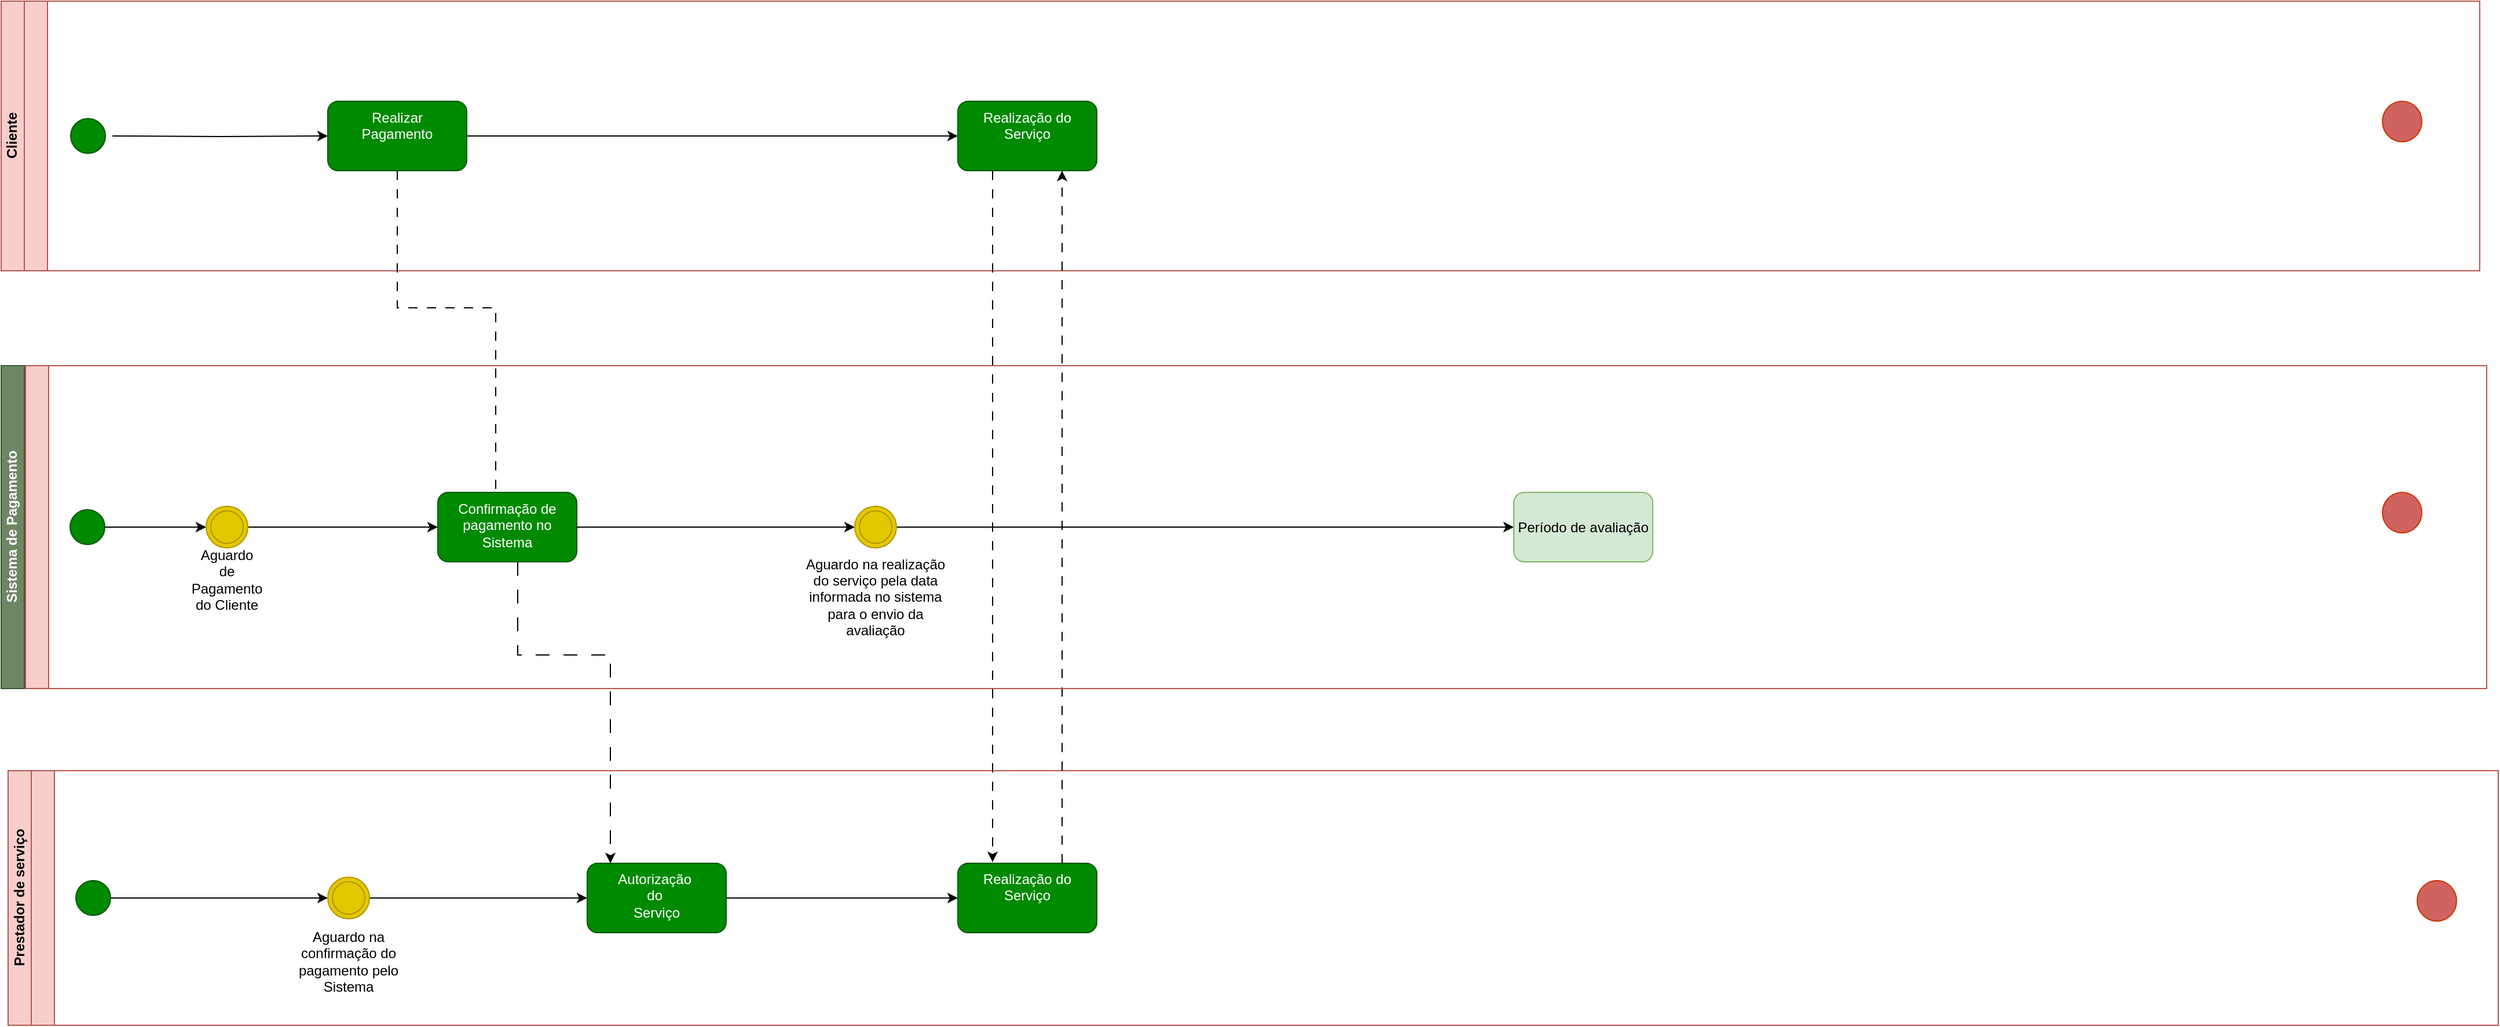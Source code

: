 <mxfile version="24.0.4" type="github">
  <diagram name="Página-1" id="FejWaUxKJO4Tpg3Yl1KT">
    <mxGraphModel dx="1006" dy="656" grid="1" gridSize="10" guides="1" tooltips="1" connect="1" arrows="1" fold="1" page="1" pageScale="1" pageWidth="827" pageHeight="1169" math="0" shadow="0">
      <root>
        <mxCell id="0" />
        <mxCell id="1" parent="0" />
        <mxCell id="zYfPLpG0swG1dU-uLJUw-16" value="Sistema de Pagamento" style="swimlane;html=1;childLayout=stackLayout;resizeParent=1;resizeParentMax=0;horizontal=0;startSize=20;horizontalStack=0;labelBackgroundColor=none;fillColor=#6d8764;strokeColor=#3A5431;fontColor=#ffffff;" parent="1" vertex="1">
          <mxGeometry x="54" y="400" width="2146" height="279" as="geometry" />
        </mxCell>
        <mxCell id="zYfPLpG0swG1dU-uLJUw-37" value="Cliente" style="swimlane;html=1;childLayout=stackLayout;resizeParent=1;resizeParentMax=0;horizontal=0;startSize=20;horizontalStack=0;labelBackgroundColor=none;fillColor=#f8cecc;strokeColor=#b85450;" parent="1" vertex="1">
          <mxGeometry x="54" y="85" width="2140" height="233" as="geometry" />
        </mxCell>
        <mxCell id="zYfPLpG0swG1dU-uLJUw-38" value="&amp;nbsp;&lt;div&gt;&lt;br&gt;&lt;/div&gt;" style="swimlane;html=1;startSize=20;horizontal=0;labelBackgroundColor=none;fillColor=#f8cecc;strokeColor=#b85450;" parent="zYfPLpG0swG1dU-uLJUw-37" vertex="1">
          <mxGeometry x="20" width="2120" height="233" as="geometry" />
        </mxCell>
        <mxCell id="zYfPLpG0swG1dU-uLJUw-87" value="" style="edgeStyle=orthogonalEdgeStyle;rounded=0;orthogonalLoop=1;jettySize=auto;html=1;" parent="zYfPLpG0swG1dU-uLJUw-38" target="zYfPLpG0swG1dU-uLJUw-86" edge="1">
          <mxGeometry relative="1" as="geometry">
            <mxPoint x="76" y="116.5" as="sourcePoint" />
          </mxGeometry>
        </mxCell>
        <mxCell id="zYfPLpG0swG1dU-uLJUw-39" value="" style="verticalLabelPosition=bottom;verticalAlign=top;html=1;shape=mxgraph.flowchart.on-page_reference;fillColor=#008a00;strokeColor=#005700;labelBackgroundColor=none;fontColor=#ffffff;" parent="zYfPLpG0swG1dU-uLJUw-38" vertex="1">
          <mxGeometry x="40" y="101.5" width="30" height="30" as="geometry" />
        </mxCell>
        <mxCell id="zYfPLpG0swG1dU-uLJUw-46" value="" style="ellipse;whiteSpace=wrap;html=1;fillColor=#d0635f;strokeColor=#C73500;fontColor=#000000;rounded=1;labelBackgroundColor=none;" parent="zYfPLpG0swG1dU-uLJUw-38" vertex="1">
          <mxGeometry x="2036" y="86.5" width="34" height="35" as="geometry" />
        </mxCell>
        <mxCell id="zYfPLpG0swG1dU-uLJUw-102" value="" style="edgeStyle=orthogonalEdgeStyle;rounded=0;orthogonalLoop=1;jettySize=auto;html=1;" parent="zYfPLpG0swG1dU-uLJUw-38" source="zYfPLpG0swG1dU-uLJUw-86" target="zYfPLpG0swG1dU-uLJUw-101" edge="1">
          <mxGeometry relative="1" as="geometry" />
        </mxCell>
        <mxCell id="K5AAOl8hfwGV49l_5y5c-6" style="edgeStyle=orthogonalEdgeStyle;rounded=0;orthogonalLoop=1;jettySize=auto;html=1;dashed=1;dashPattern=8 8;" edge="1" parent="zYfPLpG0swG1dU-uLJUw-38" source="zYfPLpG0swG1dU-uLJUw-86">
          <mxGeometry relative="1" as="geometry">
            <mxPoint x="406" y="455.0" as="targetPoint" />
            <Array as="points">
              <mxPoint x="322" y="265" />
              <mxPoint x="407" y="265" />
              <mxPoint x="407" y="455" />
            </Array>
          </mxGeometry>
        </mxCell>
        <mxCell id="zYfPLpG0swG1dU-uLJUw-86" value="&lt;div&gt;Realizar&lt;/div&gt;Pagamento" style="rounded=1;whiteSpace=wrap;html=1;verticalAlign=top;fillColor=#008a00;strokeColor=#005700;fontColor=#ffffff;labelBackgroundColor=none;" parent="zYfPLpG0swG1dU-uLJUw-38" vertex="1">
          <mxGeometry x="262" y="86.5" width="120" height="60" as="geometry" />
        </mxCell>
        <mxCell id="zYfPLpG0swG1dU-uLJUw-101" value="Realização do Serviço" style="rounded=1;whiteSpace=wrap;html=1;verticalAlign=top;fillColor=#008a00;strokeColor=#005700;fontColor=#ffffff;labelBackgroundColor=none;" parent="zYfPLpG0swG1dU-uLJUw-38" vertex="1">
          <mxGeometry x="806" y="86.5" width="120" height="60" as="geometry" />
        </mxCell>
        <mxCell id="zYfPLpG0swG1dU-uLJUw-62" value="Prestador de serviço" style="swimlane;html=1;childLayout=stackLayout;resizeParent=1;resizeParentMax=0;horizontal=0;startSize=20;horizontalStack=0;labelBackgroundColor=none;fillColor=#f8cecc;strokeColor=#b85450;" parent="1" vertex="1">
          <mxGeometry x="60" y="750" width="2150" height="220" as="geometry" />
        </mxCell>
        <mxCell id="zYfPLpG0swG1dU-uLJUw-63" value="&amp;nbsp;&lt;div&gt;&lt;br&gt;&lt;/div&gt;" style="swimlane;html=1;startSize=20;horizontal=0;labelBackgroundColor=none;fillColor=#f8cecc;strokeColor=#b85450;" parent="zYfPLpG0swG1dU-uLJUw-62" vertex="1">
          <mxGeometry x="20" width="2130" height="220" as="geometry" />
        </mxCell>
        <mxCell id="zYfPLpG0swG1dU-uLJUw-83" value="" style="edgeStyle=orthogonalEdgeStyle;rounded=0;orthogonalLoop=1;jettySize=auto;html=1;" parent="zYfPLpG0swG1dU-uLJUw-63" source="K5AAOl8hfwGV49l_5y5c-7" target="zYfPLpG0swG1dU-uLJUw-82" edge="1">
          <mxGeometry relative="1" as="geometry" />
        </mxCell>
        <mxCell id="zYfPLpG0swG1dU-uLJUw-64" value="" style="verticalLabelPosition=bottom;verticalAlign=top;html=1;shape=mxgraph.flowchart.on-page_reference;fillColor=#008a00;strokeColor=#005700;labelBackgroundColor=none;fontColor=#ffffff;" parent="zYfPLpG0swG1dU-uLJUw-63" vertex="1">
          <mxGeometry x="38.5" y="95" width="30" height="30" as="geometry" />
        </mxCell>
        <mxCell id="zYfPLpG0swG1dU-uLJUw-67" value="" style="ellipse;whiteSpace=wrap;html=1;fillColor=#d0635f;strokeColor=#C73500;fontColor=#000000;rounded=1;labelBackgroundColor=none;" parent="zYfPLpG0swG1dU-uLJUw-63" vertex="1">
          <mxGeometry x="2060" y="95" width="34" height="35" as="geometry" />
        </mxCell>
        <mxCell id="zYfPLpG0swG1dU-uLJUw-100" value="" style="edgeStyle=orthogonalEdgeStyle;rounded=0;orthogonalLoop=1;jettySize=auto;html=1;" parent="zYfPLpG0swG1dU-uLJUw-63" source="zYfPLpG0swG1dU-uLJUw-82" target="zYfPLpG0swG1dU-uLJUw-99" edge="1">
          <mxGeometry relative="1" as="geometry" />
        </mxCell>
        <mxCell id="zYfPLpG0swG1dU-uLJUw-82" value="Autorização&amp;nbsp;&lt;div&gt;do&amp;nbsp;&lt;/div&gt;&lt;div&gt;Serviço&lt;/div&gt;" style="rounded=1;whiteSpace=wrap;html=1;verticalAlign=top;fillColor=#008a00;strokeColor=#005700;fontColor=#ffffff;labelBackgroundColor=none;" parent="zYfPLpG0swG1dU-uLJUw-63" vertex="1">
          <mxGeometry x="480" y="80" width="120" height="60" as="geometry" />
        </mxCell>
        <mxCell id="zYfPLpG0swG1dU-uLJUw-99" value="Realização do Serviço" style="whiteSpace=wrap;html=1;verticalAlign=top;fillColor=#008a00;strokeColor=#005700;fontColor=#ffffff;rounded=1;labelBackgroundColor=none;" parent="zYfPLpG0swG1dU-uLJUw-63" vertex="1">
          <mxGeometry x="800" y="80" width="120" height="60" as="geometry" />
        </mxCell>
        <mxCell id="K5AAOl8hfwGV49l_5y5c-10" value="" style="edgeStyle=orthogonalEdgeStyle;rounded=0;orthogonalLoop=1;jettySize=auto;html=1;" edge="1" parent="zYfPLpG0swG1dU-uLJUw-63" source="zYfPLpG0swG1dU-uLJUw-64" target="K5AAOl8hfwGV49l_5y5c-7">
          <mxGeometry relative="1" as="geometry">
            <mxPoint x="149" y="860" as="sourcePoint" />
            <mxPoint x="560" y="860" as="targetPoint" />
          </mxGeometry>
        </mxCell>
        <mxCell id="K5AAOl8hfwGV49l_5y5c-7" value="" style="ellipse;shape=doubleEllipse;whiteSpace=wrap;html=1;aspect=fixed;fillColor=#e3c800;fontColor=#000000;strokeColor=#B09500;" vertex="1" parent="zYfPLpG0swG1dU-uLJUw-63">
          <mxGeometry x="256" y="92" width="36" height="36" as="geometry" />
        </mxCell>
        <mxCell id="K5AAOl8hfwGV49l_5y5c-12" value="Aguardo na confirmação do pagamento pelo Sistema" style="text;html=1;align=center;verticalAlign=middle;whiteSpace=wrap;rounded=0;" vertex="1" parent="zYfPLpG0swG1dU-uLJUw-63">
          <mxGeometry x="216" y="150" width="116" height="30" as="geometry" />
        </mxCell>
        <mxCell id="K5AAOl8hfwGV49l_5y5c-2" style="edgeStyle=orthogonalEdgeStyle;rounded=0;orthogonalLoop=1;jettySize=auto;html=1;dashed=1;dashPattern=12 12;" edge="1" parent="1" source="zYfPLpG0swG1dU-uLJUw-84" target="zYfPLpG0swG1dU-uLJUw-82">
          <mxGeometry relative="1" as="geometry">
            <Array as="points">
              <mxPoint x="500" y="650" />
              <mxPoint x="580" y="650" />
            </Array>
          </mxGeometry>
        </mxCell>
        <mxCell id="K5AAOl8hfwGV49l_5y5c-13" style="edgeStyle=orthogonalEdgeStyle;rounded=0;orthogonalLoop=1;jettySize=auto;html=1;dashed=1;dashPattern=8 8;" edge="1" parent="1" source="zYfPLpG0swG1dU-uLJUw-101">
          <mxGeometry relative="1" as="geometry">
            <mxPoint x="910" y="829" as="targetPoint" />
            <Array as="points">
              <mxPoint x="910" y="829" />
            </Array>
          </mxGeometry>
        </mxCell>
        <mxCell id="K5AAOl8hfwGV49l_5y5c-14" style="edgeStyle=orthogonalEdgeStyle;rounded=0;orthogonalLoop=1;jettySize=auto;html=1;entryX=0.75;entryY=1;entryDx=0;entryDy=0;dashed=1;dashPattern=8 8;" edge="1" parent="1" source="zYfPLpG0swG1dU-uLJUw-99" target="zYfPLpG0swG1dU-uLJUw-101">
          <mxGeometry relative="1" as="geometry">
            <Array as="points">
              <mxPoint x="970" y="750" />
              <mxPoint x="970" y="750" />
            </Array>
          </mxGeometry>
        </mxCell>
        <mxCell id="zYfPLpG0swG1dU-uLJUw-17" value="&amp;nbsp;&lt;div&gt;&lt;br&gt;&lt;/div&gt;" style="swimlane;html=1;startSize=20;horizontal=0;labelBackgroundColor=none;fillColor=#f8cecc;strokeColor=#b85450;" parent="1" vertex="1">
          <mxGeometry x="75" y="400" width="2125" height="279" as="geometry" />
        </mxCell>
        <mxCell id="zYfPLpG0swG1dU-uLJUw-85" value="" style="edgeStyle=orthogonalEdgeStyle;rounded=0;orthogonalLoop=1;jettySize=auto;html=1;" parent="zYfPLpG0swG1dU-uLJUw-17" source="K5AAOl8hfwGV49l_5y5c-8" target="zYfPLpG0swG1dU-uLJUw-84" edge="1">
          <mxGeometry relative="1" as="geometry" />
        </mxCell>
        <mxCell id="zYfPLpG0swG1dU-uLJUw-18" value="" style="verticalLabelPosition=bottom;verticalAlign=top;html=1;shape=mxgraph.flowchart.on-page_reference;fillColor=#008a00;strokeColor=#005700;labelBackgroundColor=none;fontColor=#ffffff;" parent="zYfPLpG0swG1dU-uLJUw-17" vertex="1">
          <mxGeometry x="38.5" y="124.5" width="30" height="30" as="geometry" />
        </mxCell>
        <mxCell id="zYfPLpG0swG1dU-uLJUw-36" value="" style="ellipse;whiteSpace=wrap;html=1;fillColor=#d0635f;strokeColor=#C73500;fontColor=#000000;rounded=1;labelBackgroundColor=none;" parent="zYfPLpG0swG1dU-uLJUw-17" vertex="1">
          <mxGeometry x="2035" y="109.5" width="34" height="35" as="geometry" />
        </mxCell>
        <mxCell id="zYfPLpG0swG1dU-uLJUw-84" value="Confirmação de pagamento no&lt;div&gt;Sistema&lt;/div&gt;" style="rounded=1;whiteSpace=wrap;html=1;verticalAlign=top;fillColor=#008a00;strokeColor=#005700;fontColor=#ffffff;labelBackgroundColor=none;" parent="zYfPLpG0swG1dU-uLJUw-17" vertex="1">
          <mxGeometry x="356" y="109.5" width="120" height="60" as="geometry" />
        </mxCell>
        <mxCell id="zYfPLpG0swG1dU-uLJUw-96" value="" style="edgeStyle=orthogonalEdgeStyle;rounded=0;orthogonalLoop=1;jettySize=auto;html=1;" parent="zYfPLpG0swG1dU-uLJUw-17" source="zYfPLpG0swG1dU-uLJUw-94" target="zYfPLpG0swG1dU-uLJUw-95" edge="1">
          <mxGeometry relative="1" as="geometry" />
        </mxCell>
        <mxCell id="zYfPLpG0swG1dU-uLJUw-94" value="" style="ellipse;shape=doubleEllipse;whiteSpace=wrap;html=1;aspect=fixed;fillColor=#e3c800;fontColor=#000000;strokeColor=#B09500;" parent="zYfPLpG0swG1dU-uLJUw-17" vertex="1">
          <mxGeometry x="716" y="121.5" width="36" height="36" as="geometry" />
        </mxCell>
        <mxCell id="zYfPLpG0swG1dU-uLJUw-93" value="" style="edgeStyle=orthogonalEdgeStyle;rounded=0;orthogonalLoop=1;jettySize=auto;html=1;" parent="zYfPLpG0swG1dU-uLJUw-17" source="zYfPLpG0swG1dU-uLJUw-84" target="zYfPLpG0swG1dU-uLJUw-94" edge="1">
          <mxGeometry relative="1" as="geometry">
            <mxPoint x="556" y="139.5" as="targetPoint" />
          </mxGeometry>
        </mxCell>
        <mxCell id="zYfPLpG0swG1dU-uLJUw-95" value="Período de avaliação" style="rounded=1;whiteSpace=wrap;html=1;fillColor=#d5e8d4;strokeColor=#82b366;" parent="zYfPLpG0swG1dU-uLJUw-17" vertex="1">
          <mxGeometry x="1285" y="109.5" width="120" height="60" as="geometry" />
        </mxCell>
        <mxCell id="K5AAOl8hfwGV49l_5y5c-9" value="" style="edgeStyle=orthogonalEdgeStyle;rounded=0;orthogonalLoop=1;jettySize=auto;html=1;" edge="1" parent="zYfPLpG0swG1dU-uLJUw-17" source="zYfPLpG0swG1dU-uLJUw-18" target="K5AAOl8hfwGV49l_5y5c-8">
          <mxGeometry relative="1" as="geometry">
            <mxPoint x="143" y="574" as="sourcePoint" />
            <mxPoint x="430" y="574" as="targetPoint" />
          </mxGeometry>
        </mxCell>
        <mxCell id="K5AAOl8hfwGV49l_5y5c-8" value="" style="ellipse;shape=doubleEllipse;whiteSpace=wrap;html=1;aspect=fixed;fillColor=#e3c800;fontColor=#000000;strokeColor=#B09500;" vertex="1" parent="zYfPLpG0swG1dU-uLJUw-17">
          <mxGeometry x="156" y="121.5" width="36" height="36" as="geometry" />
        </mxCell>
        <mxCell id="K5AAOl8hfwGV49l_5y5c-11" value="Aguardo de Pagamento do Cliente" style="text;html=1;align=center;verticalAlign=middle;whiteSpace=wrap;rounded=0;" vertex="1" parent="zYfPLpG0swG1dU-uLJUw-17">
          <mxGeometry x="144" y="169.5" width="60" height="30" as="geometry" />
        </mxCell>
        <mxCell id="K5AAOl8hfwGV49l_5y5c-15" value="Aguardo na realização do serviço pela data informada no sistema para o envio da avaliação" style="text;html=1;align=center;verticalAlign=middle;whiteSpace=wrap;rounded=0;" vertex="1" parent="zYfPLpG0swG1dU-uLJUw-17">
          <mxGeometry x="672" y="185" width="124" height="30" as="geometry" />
        </mxCell>
      </root>
    </mxGraphModel>
  </diagram>
</mxfile>

